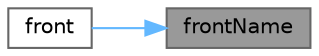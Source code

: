 digraph "frontName"
{
 // LATEX_PDF_SIZE
  bgcolor="transparent";
  edge [fontname=Helvetica,fontsize=10,labelfontname=Helvetica,labelfontsize=10];
  node [fontname=Helvetica,fontsize=10,shape=box,height=0.2,width=0.4];
  rankdir="RL";
  Node1 [id="Node000001",label="frontName",height=0.2,width=0.4,color="gray40", fillcolor="grey60", style="filled", fontcolor="black",tooltip=" "];
  Node1 -> Node2 [id="edge1_Node000001_Node000002",dir="back",color="steelblue1",style="solid",tooltip=" "];
  Node2 [id="Node000002",label="front",height=0.2,width=0.4,color="grey40", fillcolor="white", style="filled",URL="$structFoam_1_1functionObjects_1_1forceCoeffs_1_1coeffDesc.html#a4d3478f8cadbed300167717847275298",tooltip=" "];
}
